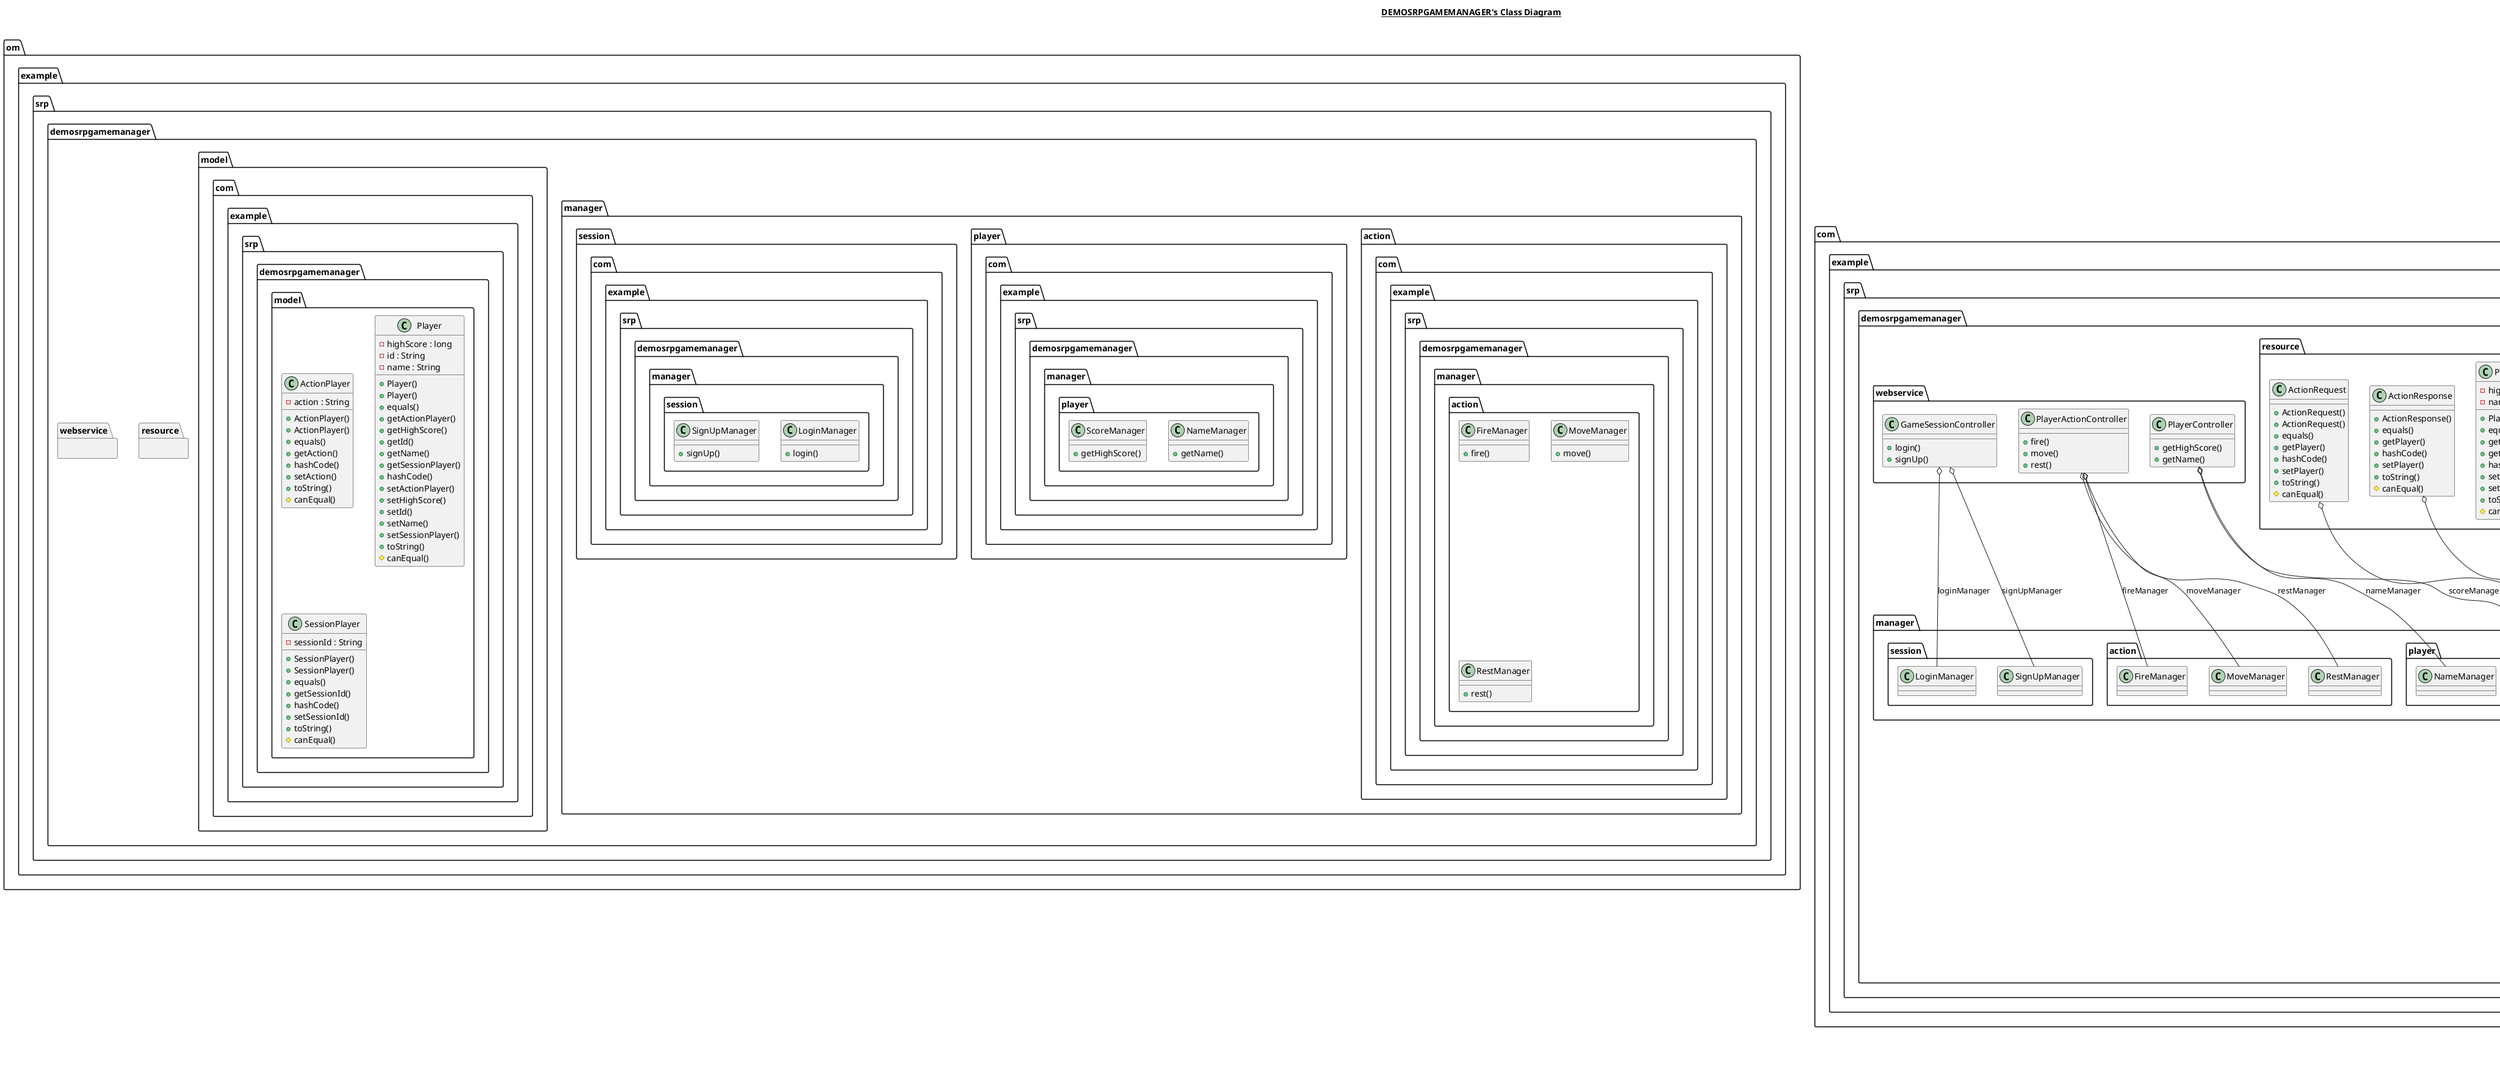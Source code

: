@startuml

title __DEMOSRPGAMEMANAGER's Class Diagram__\n


    namespace om.example.srp.demosrpgamemanager {
      namespace manager.action {
        class com.example.srp.demosrpgamemanager.manager.action.FireManager {
            + fire()
        }
      }
    }




    namespace om.example.srp.demosrpgamemanager {
      namespace manager.action {
        class com.example.srp.demosrpgamemanager.manager.action.MoveManager {
            + move()
        }
      }
    }




    namespace om.example.srp.demosrpgamemanager {
      namespace manager.action {
        class com.example.srp.demosrpgamemanager.manager.action.RestManager {
            + rest()
        }
      }
    }



    namespace om.example.srp.demosrpgamemanager {
      namespace manager.player {
        class com.example.srp.demosrpgamemanager.manager.player.NameManager {
            + getName()
        }
      }
    }




    namespace om.example.srp.demosrpgamemanager {
      namespace manager.player {
        class com.example.srp.demosrpgamemanager.manager.player.ScoreManager {
            + getHighScore()
        }
      }
    }


    namespace om.example.srp.demosrpgamemanager {
      namespace manager.session {
        class com.example.srp.demosrpgamemanager.manager.session.LoginManager {
            + login()
        }
      }
    }




    namespace om.example.srp.demosrpgamemanager {
      namespace manager.session {
        class com.example.srp.demosrpgamemanager.manager.session.SignUpManager {
            + signUp()
        }
      }
    }





    namespace om.example.srp.demosrpgamemanager {
      namespace model {
        class com.example.srp.demosrpgamemanager.model.ActionPlayer {
            - action : String
            + ActionPlayer()
            + ActionPlayer()
            + equals()
            + getAction()
            + hashCode()
            + setAction()
            + toString()
            # canEqual()
        }
      }
    }




    namespace om.example.srp.demosrpgamemanager {
      namespace model {
        class com.example.srp.demosrpgamemanager.model.Player {
            - highScore : long
            - id : String
            - name : String
            + Player()
            + Player()
            + equals()
            + getActionPlayer()
            + getHighScore()
            + getId()
            + getName()
            + getSessionPlayer()
            + hashCode()
            + setActionPlayer()
            + setHighScore()
            + setId()
            + setName()
            + setSessionPlayer()
            + toString()
            # canEqual()
        }
      }
    }







    namespace om.example.srp.demosrpgamemanager {
      namespace model {
        class com.example.srp.demosrpgamemanager.model.SessionPlayer {
            - sessionId : String
            + SessionPlayer()
            + SessionPlayer()
            + equals()
            + getSessionId()
            + hashCode()
            + setSessionId()
            + toString()
            # canEqual()
        }
      }
    }



  com.example.srp.demosrpgamemanager.model.Player o-- com.example.srp.demosrpgamemanager.model.ActionPlayer : actionPlayer
  com.example.srp.demosrpgamemanager.model.Player o-- com.example.srp.demosrpgamemanager.model.SessionPlayer : sessionPlayer

    namespace om.example.srp.demosrpgamemanager {
      namespace resource {
        class com.example.srp.demosrpgamemanager.resource.ActionRequest {
            + ActionRequest()
            + ActionRequest()
            + equals()
            + getPlayer()
            + hashCode()
            + setPlayer()
            + toString()
            # canEqual()
        }
      }
    }









    namespace om.example.srp.demosrpgamemanager {
      namespace resource {
        class com.example.srp.demosrpgamemanager.resource.ActionResponse {
            + ActionResponse()
            + equals()
            + getPlayer()
            + hashCode()
            + setPlayer()
            + toString()
            # canEqual()
        }
      }
    }




    namespace om.example.srp.demosrpgamemanager {
      namespace resource {
        class com.example.srp.demosrpgamemanager.resource.PlayerRequest {
            + PlayerRequest()
            + PlayerRequest()
            + equals()
            + getPlayer()
            + hashCode()
            + setPlayer()
            + toString()
            # canEqual()
        }
      }
    }








    namespace om.example.srp.demosrpgamemanager {
      namespace resource {
        class com.example.srp.demosrpgamemanager.resource.PlayerResponse {
            - highScore : long
            - name : String
            + PlayerResponse()
            + equals()
            + getHighScore()
            + getName()
            + hashCode()
            + setHighScore()
            + setName()
            + toString()
            # canEqual()
        }
      }
    }









    namespace om.example.srp.demosrpgamemanager {
      namespace resource {
        class com.example.srp.demosrpgamemanager.resource.SessionRequest {
            + SessionRequest()
            + SessionRequest()
            + equals()
            + getPlayer()
            + hashCode()
            + setPlayer()
            + toString()
            # canEqual()
        }
      }
    }







    namespace om.example.srp.demosrpgamemanager {
      namespace resource {
        class com.example.srp.demosrpgamemanager.resource.SessionResponse {
            + SessionResponse()
            + equals()
            + getPlayer()
            + hashCode()
            + setPlayer()
            + toString()
            # canEqual()
        }
      }
    }



  com.example.srp.demosrpgamemanager.resource.ActionRequest o-- com.example.srp.demosrpgamemanager.model.Player : player
  com.example.srp.demosrpgamemanager.resource.ActionResponse o-- com.example.srp.demosrpgamemanager.model.Player : player
  com.example.srp.demosrpgamemanager.resource.PlayerRequest o-- com.example.srp.demosrpgamemanager.model.Player : player
  com.example.srp.demosrpgamemanager.resource.SessionRequest o-- com.example.srp.demosrpgamemanager.model.Player : player
  com.example.srp.demosrpgamemanager.resource.SessionResponse o-- com.example.srp.demosrpgamemanager.model.Player : player


    namespace om.example.srp.demosrpgamemanager {
      namespace webservice {
        class com.example.srp.demosrpgamemanager.webservice.GameSessionController {
            + login()
            + signUp()
        }
      }
    }




    namespace om.example.srp.demosrpgamemanager {
      namespace webservice {
        class com.example.srp.demosrpgamemanager.webservice.PlayerActionController {
            + fire()
            + move()
            + rest()
        }
      }
    }




    namespace om.example.srp.demosrpgamemanager {
      namespace webservice {
        class com.example.srp.demosrpgamemanager.webservice.PlayerController {
            + getHighScore()
            + getName()
        }
      }
    }



  com.example.srp.demosrpgamemanager.webservice.GameSessionController o-- com.example.srp.demosrpgamemanager.manager.session.LoginManager : loginManager
  com.example.srp.demosrpgamemanager.webservice.GameSessionController o-- com.example.srp.demosrpgamemanager.manager.session.SignUpManager : signUpManager
  com.example.srp.demosrpgamemanager.webservice.PlayerActionController o-- com.example.srp.demosrpgamemanager.manager.action.FireManager : fireManager
  com.example.srp.demosrpgamemanager.webservice.PlayerActionController o-- com.example.srp.demosrpgamemanager.manager.action.MoveManager : moveManager
  com.example.srp.demosrpgamemanager.webservice.PlayerActionController o-- com.example.srp.demosrpgamemanager.manager.action.RestManager : restManager
  com.example.srp.demosrpgamemanager.webservice.PlayerController o-- com.example.srp.demosrpgamemanager.manager.player.NameManager : nameManager
  com.example.srp.demosrpgamemanager.webservice.PlayerController o-- com.example.srp.demosrpgamemanager.manager.player.ScoreManager : scoreManager

right footer


PlantUML diagram generated by SketchIt! (https://bitbucket.org/pmesmeur/sketch.it)
For more information about this tool, please contact philippe.mesmeur@gmail.com
endfooter

@enduml
